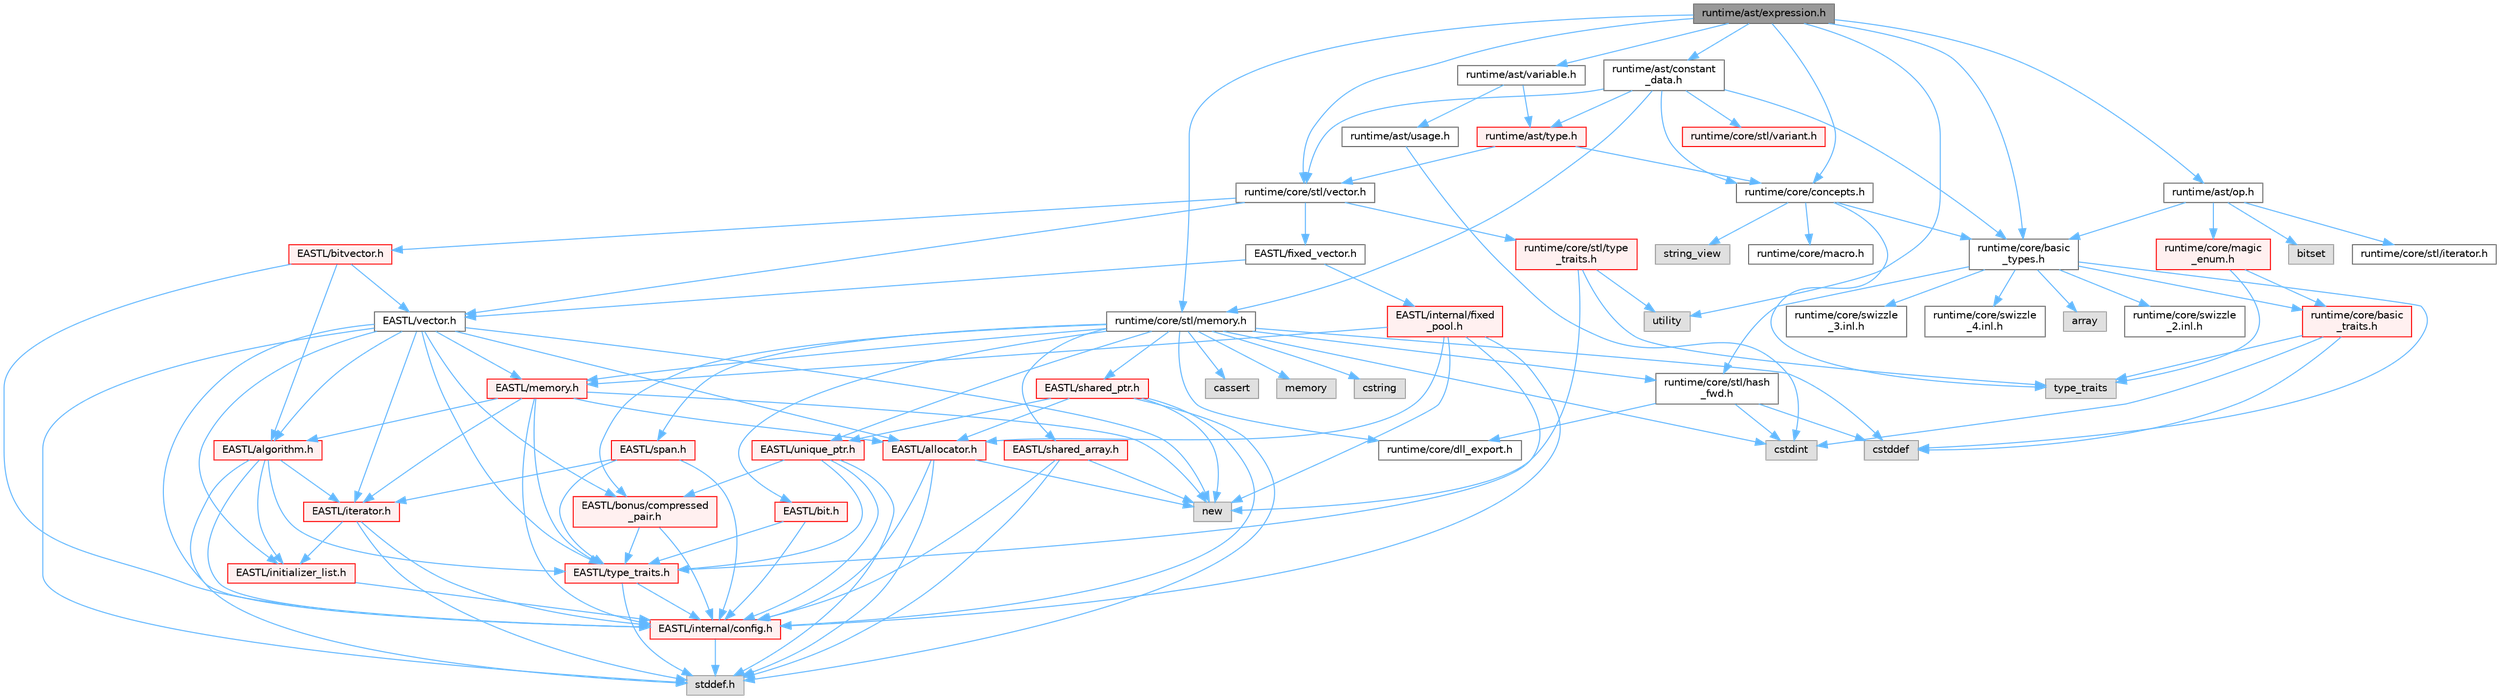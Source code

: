 digraph "runtime/ast/expression.h"
{
 // LATEX_PDF_SIZE
  bgcolor="transparent";
  edge [fontname=Helvetica,fontsize=10,labelfontname=Helvetica,labelfontsize=10];
  node [fontname=Helvetica,fontsize=10,shape=box,height=0.2,width=0.4];
  Node1 [id="Node000001",label="runtime/ast/expression.h",height=0.2,width=0.4,color="gray40", fillcolor="grey60", style="filled", fontcolor="black",tooltip=" "];
  Node1 -> Node2 [id="edge1_Node000001_Node000002",color="steelblue1",style="solid",tooltip=" "];
  Node2 [id="Node000002",label="runtime/core/stl/vector.h",height=0.2,width=0.4,color="grey40", fillcolor="white", style="filled",URL="$core_2stl_2vector_8h.html",tooltip=" "];
  Node2 -> Node3 [id="edge2_Node000002_Node000003",color="steelblue1",style="solid",tooltip=" "];
  Node3 [id="Node000003",label="EASTL/vector.h",height=0.2,width=0.4,color="grey40", fillcolor="white", style="filled",URL="$_e_a_s_t_l_2include_2_e_a_s_t_l_2vector_8h.html",tooltip=" "];
  Node3 -> Node4 [id="edge3_Node000003_Node000004",color="steelblue1",style="solid",tooltip=" "];
  Node4 [id="Node000004",label="EASTL/algorithm.h",height=0.2,width=0.4,color="red", fillcolor="#FFF0F0", style="filled",URL="$_e_a_s_t_l_2include_2_e_a_s_t_l_2algorithm_8h.html",tooltip=" "];
  Node4 -> Node5 [id="edge4_Node000004_Node000005",color="steelblue1",style="solid",tooltip=" "];
  Node5 [id="Node000005",label="EASTL/internal/config.h",height=0.2,width=0.4,color="red", fillcolor="#FFF0F0", style="filled",URL="$config_8h.html",tooltip=" "];
  Node5 -> Node13 [id="edge5_Node000005_Node000013",color="steelblue1",style="solid",tooltip=" "];
  Node13 [id="Node000013",label="stddef.h",height=0.2,width=0.4,color="grey60", fillcolor="#E0E0E0", style="filled",tooltip=" "];
  Node4 -> Node14 [id="edge6_Node000004_Node000014",color="steelblue1",style="solid",tooltip=" "];
  Node14 [id="Node000014",label="EASTL/type_traits.h",height=0.2,width=0.4,color="red", fillcolor="#FFF0F0", style="filled",URL="$_e_a_s_t_l_2include_2_e_a_s_t_l_2type__traits_8h.html",tooltip=" "];
  Node14 -> Node5 [id="edge7_Node000014_Node000005",color="steelblue1",style="solid",tooltip=" "];
  Node14 -> Node13 [id="edge8_Node000014_Node000013",color="steelblue1",style="solid",tooltip=" "];
  Node4 -> Node27 [id="edge9_Node000004_Node000027",color="steelblue1",style="solid",tooltip=" "];
  Node27 [id="Node000027",label="EASTL/initializer_list.h",height=0.2,width=0.4,color="red", fillcolor="#FFF0F0", style="filled",URL="$initializer__list_8h.html",tooltip=" "];
  Node27 -> Node5 [id="edge10_Node000027_Node000005",color="steelblue1",style="solid",tooltip=" "];
  Node4 -> Node26 [id="edge11_Node000004_Node000026",color="steelblue1",style="solid",tooltip=" "];
  Node26 [id="Node000026",label="EASTL/iterator.h",height=0.2,width=0.4,color="red", fillcolor="#FFF0F0", style="filled",URL="$_e_a_s_t_l_2include_2_e_a_s_t_l_2iterator_8h.html",tooltip=" "];
  Node26 -> Node5 [id="edge12_Node000026_Node000005",color="steelblue1",style="solid",tooltip=" "];
  Node26 -> Node27 [id="edge13_Node000026_Node000027",color="steelblue1",style="solid",tooltip=" "];
  Node26 -> Node13 [id="edge14_Node000026_Node000013",color="steelblue1",style="solid",tooltip=" "];
  Node4 -> Node13 [id="edge15_Node000004_Node000013",color="steelblue1",style="solid",tooltip=" "];
  Node3 -> Node43 [id="edge16_Node000003_Node000043",color="steelblue1",style="solid",tooltip=" "];
  Node43 [id="Node000043",label="EASTL/allocator.h",height=0.2,width=0.4,color="red", fillcolor="#FFF0F0", style="filled",URL="$allocator_8h.html",tooltip=" "];
  Node43 -> Node5 [id="edge17_Node000043_Node000005",color="steelblue1",style="solid",tooltip=" "];
  Node43 -> Node13 [id="edge18_Node000043_Node000013",color="steelblue1",style="solid",tooltip=" "];
  Node43 -> Node44 [id="edge19_Node000043_Node000044",color="steelblue1",style="solid",tooltip=" "];
  Node44 [id="Node000044",label="new",height=0.2,width=0.4,color="grey60", fillcolor="#E0E0E0", style="filled",tooltip=" "];
  Node3 -> Node59 [id="edge20_Node000003_Node000059",color="steelblue1",style="solid",tooltip=" "];
  Node59 [id="Node000059",label="EASTL/bonus/compressed\l_pair.h",height=0.2,width=0.4,color="red", fillcolor="#FFF0F0", style="filled",URL="$compressed__pair_8h.html",tooltip=" "];
  Node59 -> Node5 [id="edge21_Node000059_Node000005",color="steelblue1",style="solid",tooltip=" "];
  Node59 -> Node14 [id="edge22_Node000059_Node000014",color="steelblue1",style="solid",tooltip=" "];
  Node3 -> Node27 [id="edge23_Node000003_Node000027",color="steelblue1",style="solid",tooltip=" "];
  Node3 -> Node5 [id="edge24_Node000003_Node000005",color="steelblue1",style="solid",tooltip=" "];
  Node3 -> Node26 [id="edge25_Node000003_Node000026",color="steelblue1",style="solid",tooltip=" "];
  Node3 -> Node39 [id="edge26_Node000003_Node000039",color="steelblue1",style="solid",tooltip=" "];
  Node39 [id="Node000039",label="EASTL/memory.h",height=0.2,width=0.4,color="red", fillcolor="#FFF0F0", style="filled",URL="$_e_a_s_t_l_2include_2_e_a_s_t_l_2memory_8h.html",tooltip=" "];
  Node39 -> Node5 [id="edge27_Node000039_Node000005",color="steelblue1",style="solid",tooltip=" "];
  Node39 -> Node4 [id="edge28_Node000039_Node000004",color="steelblue1",style="solid",tooltip=" "];
  Node39 -> Node14 [id="edge29_Node000039_Node000014",color="steelblue1",style="solid",tooltip=" "];
  Node39 -> Node43 [id="edge30_Node000039_Node000043",color="steelblue1",style="solid",tooltip=" "];
  Node39 -> Node26 [id="edge31_Node000039_Node000026",color="steelblue1",style="solid",tooltip=" "];
  Node39 -> Node44 [id="edge32_Node000039_Node000044",color="steelblue1",style="solid",tooltip=" "];
  Node3 -> Node14 [id="edge33_Node000003_Node000014",color="steelblue1",style="solid",tooltip=" "];
  Node3 -> Node13 [id="edge34_Node000003_Node000013",color="steelblue1",style="solid",tooltip=" "];
  Node3 -> Node44 [id="edge35_Node000003_Node000044",color="steelblue1",style="solid",tooltip=" "];
  Node2 -> Node153 [id="edge36_Node000002_Node000153",color="steelblue1",style="solid",tooltip=" "];
  Node153 [id="Node000153",label="EASTL/fixed_vector.h",height=0.2,width=0.4,color="grey40", fillcolor="white", style="filled",URL="$fixed__vector_8h.html",tooltip=" "];
  Node153 -> Node3 [id="edge37_Node000153_Node000003",color="steelblue1",style="solid",tooltip=" "];
  Node153 -> Node154 [id="edge38_Node000153_Node000154",color="steelblue1",style="solid",tooltip=" "];
  Node154 [id="Node000154",label="EASTL/internal/fixed\l_pool.h",height=0.2,width=0.4,color="red", fillcolor="#FFF0F0", style="filled",URL="$fixed__pool_8h.html",tooltip=" "];
  Node154 -> Node5 [id="edge39_Node000154_Node000005",color="steelblue1",style="solid",tooltip=" "];
  Node154 -> Node39 [id="edge40_Node000154_Node000039",color="steelblue1",style="solid",tooltip=" "];
  Node154 -> Node43 [id="edge41_Node000154_Node000043",color="steelblue1",style="solid",tooltip=" "];
  Node154 -> Node14 [id="edge42_Node000154_Node000014",color="steelblue1",style="solid",tooltip=" "];
  Node154 -> Node44 [id="edge43_Node000154_Node000044",color="steelblue1",style="solid",tooltip=" "];
  Node2 -> Node155 [id="edge44_Node000002_Node000155",color="steelblue1",style="solid",tooltip=" "];
  Node155 [id="Node000155",label="EASTL/bitvector.h",height=0.2,width=0.4,color="red", fillcolor="#FFF0F0", style="filled",URL="$bitvector_8h.html",tooltip=" "];
  Node155 -> Node5 [id="edge45_Node000155_Node000005",color="steelblue1",style="solid",tooltip=" "];
  Node155 -> Node3 [id="edge46_Node000155_Node000003",color="steelblue1",style="solid",tooltip=" "];
  Node155 -> Node4 [id="edge47_Node000155_Node000004",color="steelblue1",style="solid",tooltip=" "];
  Node2 -> Node157 [id="edge48_Node000002_Node000157",color="steelblue1",style="solid",tooltip=" "];
  Node157 [id="Node000157",label="runtime/core/stl/type\l_traits.h",height=0.2,width=0.4,color="red", fillcolor="#FFF0F0", style="filled",URL="$core_2stl_2type__traits_8h.html",tooltip=" "];
  Node157 -> Node44 [id="edge49_Node000157_Node000044",color="steelblue1",style="solid",tooltip=" "];
  Node157 -> Node53 [id="edge50_Node000157_Node000053",color="steelblue1",style="solid",tooltip=" "];
  Node53 [id="Node000053",label="utility",height=0.2,width=0.4,color="grey60", fillcolor="#E0E0E0", style="filled",tooltip=" "];
  Node157 -> Node57 [id="edge51_Node000157_Node000057",color="steelblue1",style="solid",tooltip=" "];
  Node57 [id="Node000057",label="type_traits",height=0.2,width=0.4,color="grey60", fillcolor="#E0E0E0", style="filled",tooltip=" "];
  Node1 -> Node31 [id="edge52_Node000001_Node000031",color="steelblue1",style="solid",tooltip=" "];
  Node31 [id="Node000031",label="runtime/core/stl/memory.h",height=0.2,width=0.4,color="grey40", fillcolor="white", style="filled",URL="$core_2stl_2memory_8h.html",tooltip=" "];
  Node31 -> Node32 [id="edge53_Node000031_Node000032",color="steelblue1",style="solid",tooltip=" "];
  Node32 [id="Node000032",label="cstddef",height=0.2,width=0.4,color="grey60", fillcolor="#E0E0E0", style="filled",tooltip=" "];
  Node31 -> Node33 [id="edge54_Node000031_Node000033",color="steelblue1",style="solid",tooltip=" "];
  Node33 [id="Node000033",label="cstdint",height=0.2,width=0.4,color="grey60", fillcolor="#E0E0E0", style="filled",tooltip=" "];
  Node31 -> Node34 [id="edge55_Node000031_Node000034",color="steelblue1",style="solid",tooltip=" "];
  Node34 [id="Node000034",label="cassert",height=0.2,width=0.4,color="grey60", fillcolor="#E0E0E0", style="filled",tooltip=" "];
  Node31 -> Node35 [id="edge56_Node000031_Node000035",color="steelblue1",style="solid",tooltip=" "];
  Node35 [id="Node000035",label="memory",height=0.2,width=0.4,color="grey60", fillcolor="#E0E0E0", style="filled",tooltip=" "];
  Node31 -> Node36 [id="edge57_Node000031_Node000036",color="steelblue1",style="solid",tooltip=" "];
  Node36 [id="Node000036",label="cstring",height=0.2,width=0.4,color="grey60", fillcolor="#E0E0E0", style="filled",tooltip=" "];
  Node31 -> Node37 [id="edge58_Node000031_Node000037",color="steelblue1",style="solid",tooltip=" "];
  Node37 [id="Node000037",label="EASTL/bit.h",height=0.2,width=0.4,color="red", fillcolor="#FFF0F0", style="filled",URL="$bit_8h.html",tooltip=" "];
  Node37 -> Node5 [id="edge59_Node000037_Node000005",color="steelblue1",style="solid",tooltip=" "];
  Node37 -> Node14 [id="edge60_Node000037_Node000014",color="steelblue1",style="solid",tooltip=" "];
  Node31 -> Node39 [id="edge61_Node000031_Node000039",color="steelblue1",style="solid",tooltip=" "];
  Node31 -> Node55 [id="edge62_Node000031_Node000055",color="steelblue1",style="solid",tooltip=" "];
  Node55 [id="Node000055",label="EASTL/shared_array.h",height=0.2,width=0.4,color="red", fillcolor="#FFF0F0", style="filled",URL="$shared__array_8h.html",tooltip=" "];
  Node55 -> Node5 [id="edge63_Node000055_Node000005",color="steelblue1",style="solid",tooltip=" "];
  Node55 -> Node44 [id="edge64_Node000055_Node000044",color="steelblue1",style="solid",tooltip=" "];
  Node55 -> Node13 [id="edge65_Node000055_Node000013",color="steelblue1",style="solid",tooltip=" "];
  Node31 -> Node58 [id="edge66_Node000031_Node000058",color="steelblue1",style="solid",tooltip=" "];
  Node58 [id="Node000058",label="EASTL/unique_ptr.h",height=0.2,width=0.4,color="red", fillcolor="#FFF0F0", style="filled",URL="$unique__ptr_8h.html",tooltip=" "];
  Node58 -> Node59 [id="edge67_Node000058_Node000059",color="steelblue1",style="solid",tooltip=" "];
  Node58 -> Node5 [id="edge68_Node000058_Node000005",color="steelblue1",style="solid",tooltip=" "];
  Node58 -> Node14 [id="edge69_Node000058_Node000014",color="steelblue1",style="solid",tooltip=" "];
  Node58 -> Node13 [id="edge70_Node000058_Node000013",color="steelblue1",style="solid",tooltip=" "];
  Node31 -> Node66 [id="edge71_Node000031_Node000066",color="steelblue1",style="solid",tooltip=" "];
  Node66 [id="Node000066",label="EASTL/shared_ptr.h",height=0.2,width=0.4,color="red", fillcolor="#FFF0F0", style="filled",URL="$shared__ptr_8h.html",tooltip=" "];
  Node66 -> Node5 [id="edge72_Node000066_Node000005",color="steelblue1",style="solid",tooltip=" "];
  Node66 -> Node58 [id="edge73_Node000066_Node000058",color="steelblue1",style="solid",tooltip=" "];
  Node66 -> Node43 [id="edge74_Node000066_Node000043",color="steelblue1",style="solid",tooltip=" "];
  Node66 -> Node44 [id="edge75_Node000066_Node000044",color="steelblue1",style="solid",tooltip=" "];
  Node66 -> Node13 [id="edge76_Node000066_Node000013",color="steelblue1",style="solid",tooltip=" "];
  Node31 -> Node146 [id="edge77_Node000031_Node000146",color="steelblue1",style="solid",tooltip=" "];
  Node146 [id="Node000146",label="EASTL/span.h",height=0.2,width=0.4,color="red", fillcolor="#FFF0F0", style="filled",URL="$span_8h.html",tooltip=" "];
  Node146 -> Node5 [id="edge78_Node000146_Node000005",color="steelblue1",style="solid",tooltip=" "];
  Node146 -> Node14 [id="edge79_Node000146_Node000014",color="steelblue1",style="solid",tooltip=" "];
  Node146 -> Node26 [id="edge80_Node000146_Node000026",color="steelblue1",style="solid",tooltip=" "];
  Node31 -> Node59 [id="edge81_Node000031_Node000059",color="steelblue1",style="solid",tooltip=" "];
  Node31 -> Node149 [id="edge82_Node000031_Node000149",color="steelblue1",style="solid",tooltip=" "];
  Node149 [id="Node000149",label="runtime/core/dll_export.h",height=0.2,width=0.4,color="grey40", fillcolor="white", style="filled",URL="$dll__export_8h.html",tooltip=" "];
  Node31 -> Node150 [id="edge83_Node000031_Node000150",color="steelblue1",style="solid",tooltip=" "];
  Node150 [id="Node000150",label="runtime/core/stl/hash\l_fwd.h",height=0.2,width=0.4,color="grey40", fillcolor="white", style="filled",URL="$hash__fwd_8h.html",tooltip=" "];
  Node150 -> Node32 [id="edge84_Node000150_Node000032",color="steelblue1",style="solid",tooltip=" "];
  Node150 -> Node33 [id="edge85_Node000150_Node000033",color="steelblue1",style="solid",tooltip=" "];
  Node150 -> Node149 [id="edge86_Node000150_Node000149",color="steelblue1",style="solid",tooltip=" "];
  Node1 -> Node158 [id="edge87_Node000001_Node000158",color="steelblue1",style="solid",tooltip=" "];
  Node158 [id="Node000158",label="runtime/core/concepts.h",height=0.2,width=0.4,color="grey40", fillcolor="white", style="filled",URL="$concepts_8h.html",tooltip=" "];
  Node158 -> Node57 [id="edge88_Node000158_Node000057",color="steelblue1",style="solid",tooltip=" "];
  Node158 -> Node30 [id="edge89_Node000158_Node000030",color="steelblue1",style="solid",tooltip=" "];
  Node30 [id="Node000030",label="string_view",height=0.2,width=0.4,color="grey60", fillcolor="#E0E0E0", style="filled",tooltip=" "];
  Node158 -> Node159 [id="edge90_Node000158_Node000159",color="steelblue1",style="solid",tooltip=" "];
  Node159 [id="Node000159",label="runtime/core/macro.h",height=0.2,width=0.4,color="grey40", fillcolor="white", style="filled",URL="$macro_8h.html",tooltip=" "];
  Node158 -> Node160 [id="edge91_Node000158_Node000160",color="steelblue1",style="solid",tooltip=" "];
  Node160 [id="Node000160",label="runtime/core/basic\l_types.h",height=0.2,width=0.4,color="grey40", fillcolor="white", style="filled",URL="$basic__types_8h.html",tooltip=" "];
  Node160 -> Node32 [id="edge92_Node000160_Node000032",color="steelblue1",style="solid",tooltip=" "];
  Node160 -> Node148 [id="edge93_Node000160_Node000148",color="steelblue1",style="solid",tooltip=" "];
  Node148 [id="Node000148",label="array",height=0.2,width=0.4,color="grey60", fillcolor="#E0E0E0", style="filled",tooltip=" "];
  Node160 -> Node150 [id="edge94_Node000160_Node000150",color="steelblue1",style="solid",tooltip=" "];
  Node160 -> Node161 [id="edge95_Node000160_Node000161",color="steelblue1",style="solid",tooltip=" "];
  Node161 [id="Node000161",label="runtime/core/basic\l_traits.h",height=0.2,width=0.4,color="red", fillcolor="#FFF0F0", style="filled",URL="$basic__traits_8h.html",tooltip=" "];
  Node161 -> Node33 [id="edge96_Node000161_Node000033",color="steelblue1",style="solid",tooltip=" "];
  Node161 -> Node32 [id="edge97_Node000161_Node000032",color="steelblue1",style="solid",tooltip=" "];
  Node161 -> Node57 [id="edge98_Node000161_Node000057",color="steelblue1",style="solid",tooltip=" "];
  Node160 -> Node171 [id="edge99_Node000160_Node000171",color="steelblue1",style="solid",tooltip=" "];
  Node171 [id="Node000171",label="runtime/core/swizzle\l_2.inl.h",height=0.2,width=0.4,color="grey40", fillcolor="white", style="filled",URL="$core_2swizzle__2_8inl_8h.html",tooltip=" "];
  Node160 -> Node172 [id="edge100_Node000160_Node000172",color="steelblue1",style="solid",tooltip=" "];
  Node172 [id="Node000172",label="runtime/core/swizzle\l_3.inl.h",height=0.2,width=0.4,color="grey40", fillcolor="white", style="filled",URL="$core_2swizzle__3_8inl_8h.html",tooltip=" "];
  Node160 -> Node173 [id="edge101_Node000160_Node000173",color="steelblue1",style="solid",tooltip=" "];
  Node173 [id="Node000173",label="runtime/core/swizzle\l_4.inl.h",height=0.2,width=0.4,color="grey40", fillcolor="white", style="filled",URL="$core_2swizzle__4_8inl_8h.html",tooltip=" "];
  Node1 -> Node160 [id="edge102_Node000001_Node000160",color="steelblue1",style="solid",tooltip=" "];
  Node1 -> Node174 [id="edge103_Node000001_Node000174",color="steelblue1",style="solid",tooltip=" "];
  Node174 [id="Node000174",label="runtime/ast/variable.h",height=0.2,width=0.4,color="grey40", fillcolor="white", style="filled",URL="$variable_8h.html",tooltip=" "];
  Node174 -> Node175 [id="edge104_Node000174_Node000175",color="steelblue1",style="solid",tooltip=" "];
  Node175 [id="Node000175",label="runtime/ast/type.h",height=0.2,width=0.4,color="red", fillcolor="#FFF0F0", style="filled",URL="$type_8h.html",tooltip=" "];
  Node175 -> Node2 [id="edge105_Node000175_Node000002",color="steelblue1",style="solid",tooltip=" "];
  Node175 -> Node158 [id="edge106_Node000175_Node000158",color="steelblue1",style="solid",tooltip=" "];
  Node174 -> Node180 [id="edge107_Node000174_Node000180",color="steelblue1",style="solid",tooltip=" "];
  Node180 [id="Node000180",label="runtime/ast/usage.h",height=0.2,width=0.4,color="grey40", fillcolor="white", style="filled",URL="$usage_8h.html",tooltip=" "];
  Node180 -> Node33 [id="edge108_Node000180_Node000033",color="steelblue1",style="solid",tooltip=" "];
  Node1 -> Node181 [id="edge109_Node000001_Node000181",color="steelblue1",style="solid",tooltip=" "];
  Node181 [id="Node000181",label="runtime/ast/op.h",height=0.2,width=0.4,color="grey40", fillcolor="white", style="filled",URL="$op_8h.html",tooltip=" "];
  Node181 -> Node182 [id="edge110_Node000181_Node000182",color="steelblue1",style="solid",tooltip=" "];
  Node182 [id="Node000182",label="bitset",height=0.2,width=0.4,color="grey60", fillcolor="#E0E0E0", style="filled",tooltip=" "];
  Node181 -> Node183 [id="edge111_Node000181_Node000183",color="steelblue1",style="solid",tooltip=" "];
  Node183 [id="Node000183",label="runtime/core/stl/iterator.h",height=0.2,width=0.4,color="grey40", fillcolor="white", style="filled",URL="$core_2stl_2iterator_8h.html",tooltip=" "];
  Node181 -> Node160 [id="edge112_Node000181_Node000160",color="steelblue1",style="solid",tooltip=" "];
  Node181 -> Node184 [id="edge113_Node000181_Node000184",color="steelblue1",style="solid",tooltip=" "];
  Node184 [id="Node000184",label="runtime/core/magic\l_enum.h",height=0.2,width=0.4,color="red", fillcolor="#FFF0F0", style="filled",URL="$magic__enum_8h.html",tooltip=" "];
  Node184 -> Node57 [id="edge114_Node000184_Node000057",color="steelblue1",style="solid",tooltip=" "];
  Node184 -> Node161 [id="edge115_Node000184_Node000161",color="steelblue1",style="solid",tooltip=" "];
  Node1 -> Node188 [id="edge116_Node000001_Node000188",color="steelblue1",style="solid",tooltip=" "];
  Node188 [id="Node000188",label="runtime/ast/constant\l_data.h",height=0.2,width=0.4,color="grey40", fillcolor="white", style="filled",URL="$constant__data_8h.html",tooltip=" "];
  Node188 -> Node175 [id="edge117_Node000188_Node000175",color="steelblue1",style="solid",tooltip=" "];
  Node188 -> Node189 [id="edge118_Node000188_Node000189",color="steelblue1",style="solid",tooltip=" "];
  Node189 [id="Node000189",label="runtime/core/stl/variant.h",height=0.2,width=0.4,color="red", fillcolor="#FFF0F0", style="filled",URL="$core_2stl_2variant_8h.html",tooltip=" "];
  Node188 -> Node2 [id="edge119_Node000188_Node000002",color="steelblue1",style="solid",tooltip=" "];
  Node188 -> Node31 [id="edge120_Node000188_Node000031",color="steelblue1",style="solid",tooltip=" "];
  Node188 -> Node160 [id="edge121_Node000188_Node000160",color="steelblue1",style="solid",tooltip=" "];
  Node188 -> Node158 [id="edge122_Node000188_Node000158",color="steelblue1",style="solid",tooltip=" "];
  Node1 -> Node53 [id="edge123_Node000001_Node000053",color="steelblue1",style="solid",tooltip=" "];
}
